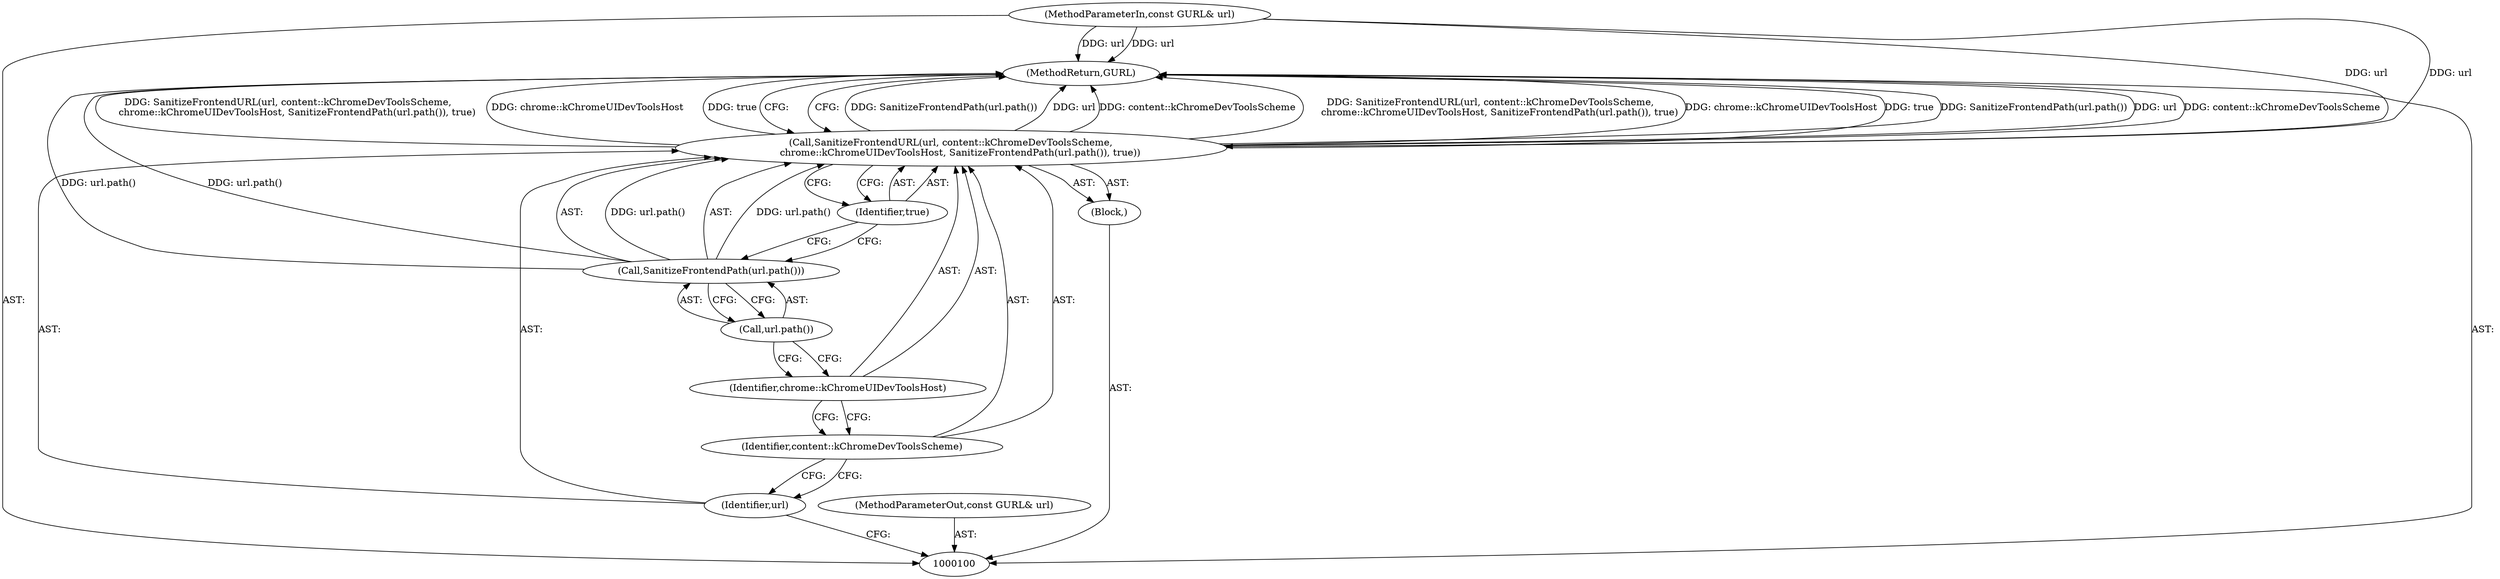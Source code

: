 digraph "1_Chrome_eea3300239f0b53e172a320eb8de59d0bea65f27_9" {
"1000110" [label="(MethodReturn,GURL)"];
"1000101" [label="(MethodParameterIn,const GURL& url)"];
"1000131" [label="(MethodParameterOut,const GURL& url)"];
"1000102" [label="(Block,)"];
"1000103" [label="(Call,SanitizeFrontendURL(url, content::kChromeDevToolsScheme,\n      chrome::kChromeUIDevToolsHost, SanitizeFrontendPath(url.path()), true))"];
"1000104" [label="(Identifier,url)"];
"1000105" [label="(Identifier,content::kChromeDevToolsScheme)"];
"1000107" [label="(Call,SanitizeFrontendPath(url.path()))"];
"1000108" [label="(Call,url.path())"];
"1000106" [label="(Identifier,chrome::kChromeUIDevToolsHost)"];
"1000109" [label="(Identifier,true)"];
"1000110" -> "1000100"  [label="AST: "];
"1000110" -> "1000103"  [label="CFG: "];
"1000107" -> "1000110"  [label="DDG: url.path()"];
"1000103" -> "1000110"  [label="DDG: SanitizeFrontendPath(url.path())"];
"1000103" -> "1000110"  [label="DDG: url"];
"1000103" -> "1000110"  [label="DDG: content::kChromeDevToolsScheme"];
"1000103" -> "1000110"  [label="DDG: SanitizeFrontendURL(url, content::kChromeDevToolsScheme,\n      chrome::kChromeUIDevToolsHost, SanitizeFrontendPath(url.path()), true)"];
"1000103" -> "1000110"  [label="DDG: chrome::kChromeUIDevToolsHost"];
"1000103" -> "1000110"  [label="DDG: true"];
"1000101" -> "1000110"  [label="DDG: url"];
"1000101" -> "1000100"  [label="AST: "];
"1000101" -> "1000110"  [label="DDG: url"];
"1000101" -> "1000103"  [label="DDG: url"];
"1000131" -> "1000100"  [label="AST: "];
"1000102" -> "1000100"  [label="AST: "];
"1000103" -> "1000102"  [label="AST: "];
"1000103" -> "1000102"  [label="AST: "];
"1000103" -> "1000109"  [label="CFG: "];
"1000104" -> "1000103"  [label="AST: "];
"1000105" -> "1000103"  [label="AST: "];
"1000106" -> "1000103"  [label="AST: "];
"1000107" -> "1000103"  [label="AST: "];
"1000109" -> "1000103"  [label="AST: "];
"1000110" -> "1000103"  [label="CFG: "];
"1000103" -> "1000110"  [label="DDG: SanitizeFrontendPath(url.path())"];
"1000103" -> "1000110"  [label="DDG: url"];
"1000103" -> "1000110"  [label="DDG: content::kChromeDevToolsScheme"];
"1000103" -> "1000110"  [label="DDG: SanitizeFrontendURL(url, content::kChromeDevToolsScheme,\n      chrome::kChromeUIDevToolsHost, SanitizeFrontendPath(url.path()), true)"];
"1000103" -> "1000110"  [label="DDG: chrome::kChromeUIDevToolsHost"];
"1000103" -> "1000110"  [label="DDG: true"];
"1000101" -> "1000103"  [label="DDG: url"];
"1000107" -> "1000103"  [label="DDG: url.path()"];
"1000104" -> "1000103"  [label="AST: "];
"1000104" -> "1000100"  [label="CFG: "];
"1000105" -> "1000104"  [label="CFG: "];
"1000105" -> "1000103"  [label="AST: "];
"1000105" -> "1000104"  [label="CFG: "];
"1000106" -> "1000105"  [label="CFG: "];
"1000107" -> "1000103"  [label="AST: "];
"1000107" -> "1000108"  [label="CFG: "];
"1000108" -> "1000107"  [label="AST: "];
"1000109" -> "1000107"  [label="CFG: "];
"1000107" -> "1000110"  [label="DDG: url.path()"];
"1000107" -> "1000103"  [label="DDG: url.path()"];
"1000108" -> "1000107"  [label="AST: "];
"1000108" -> "1000106"  [label="CFG: "];
"1000107" -> "1000108"  [label="CFG: "];
"1000106" -> "1000103"  [label="AST: "];
"1000106" -> "1000105"  [label="CFG: "];
"1000108" -> "1000106"  [label="CFG: "];
"1000109" -> "1000103"  [label="AST: "];
"1000109" -> "1000107"  [label="CFG: "];
"1000103" -> "1000109"  [label="CFG: "];
}
